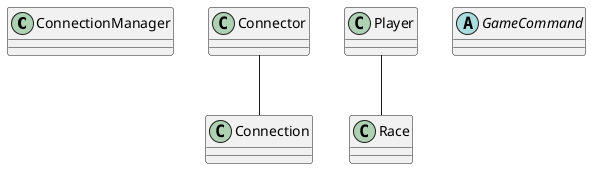 @startuml

class ConnectionManager {
}

class Connection {
}

Connector -- Connection

class Player {

}

class Race {

}

Player -- Race

abstract class GameCommand {
}

@enduml
